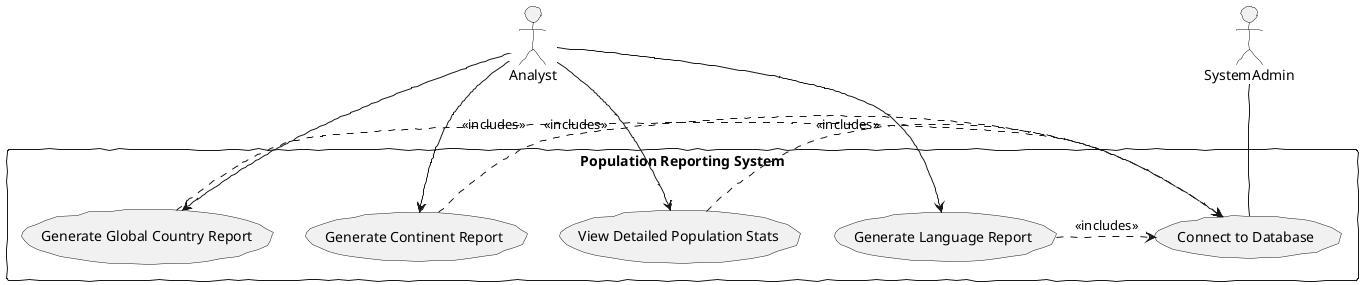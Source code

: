 @startuml

skinparam handwritten true

actor Analyst
actor SystemAdmin

rectangle "Population Reporting System" {
    usecase UC_GlobalReport as "Generate Global Country Report"
    usecase UC_ContinentReport as "Generate Continent Report"
    usecase UC_PopulationStats as "View Detailed Population Stats"
    usecase UC_LanguageReport as "Generate Language Report"
    usecase UC_DBConnect as "Connect to Database"
}

' Relationships
Analyst --> UC_GlobalReport
Analyst --> UC_ContinentReport
Analyst --> UC_PopulationStats
Analyst --> UC_LanguageReport

SystemAdmin -- UC_DBConnect

' All reports INCLUDE the basic connection logic
UC_GlobalReport .> UC_DBConnect : <<includes>>
UC_ContinentReport .> UC_DBConnect : <<includes>>
UC_PopulationStats .> UC_DBConnect : <<includes>>
UC_LanguageReport .> UC_DBConnect : <<includes>>

@enduml
